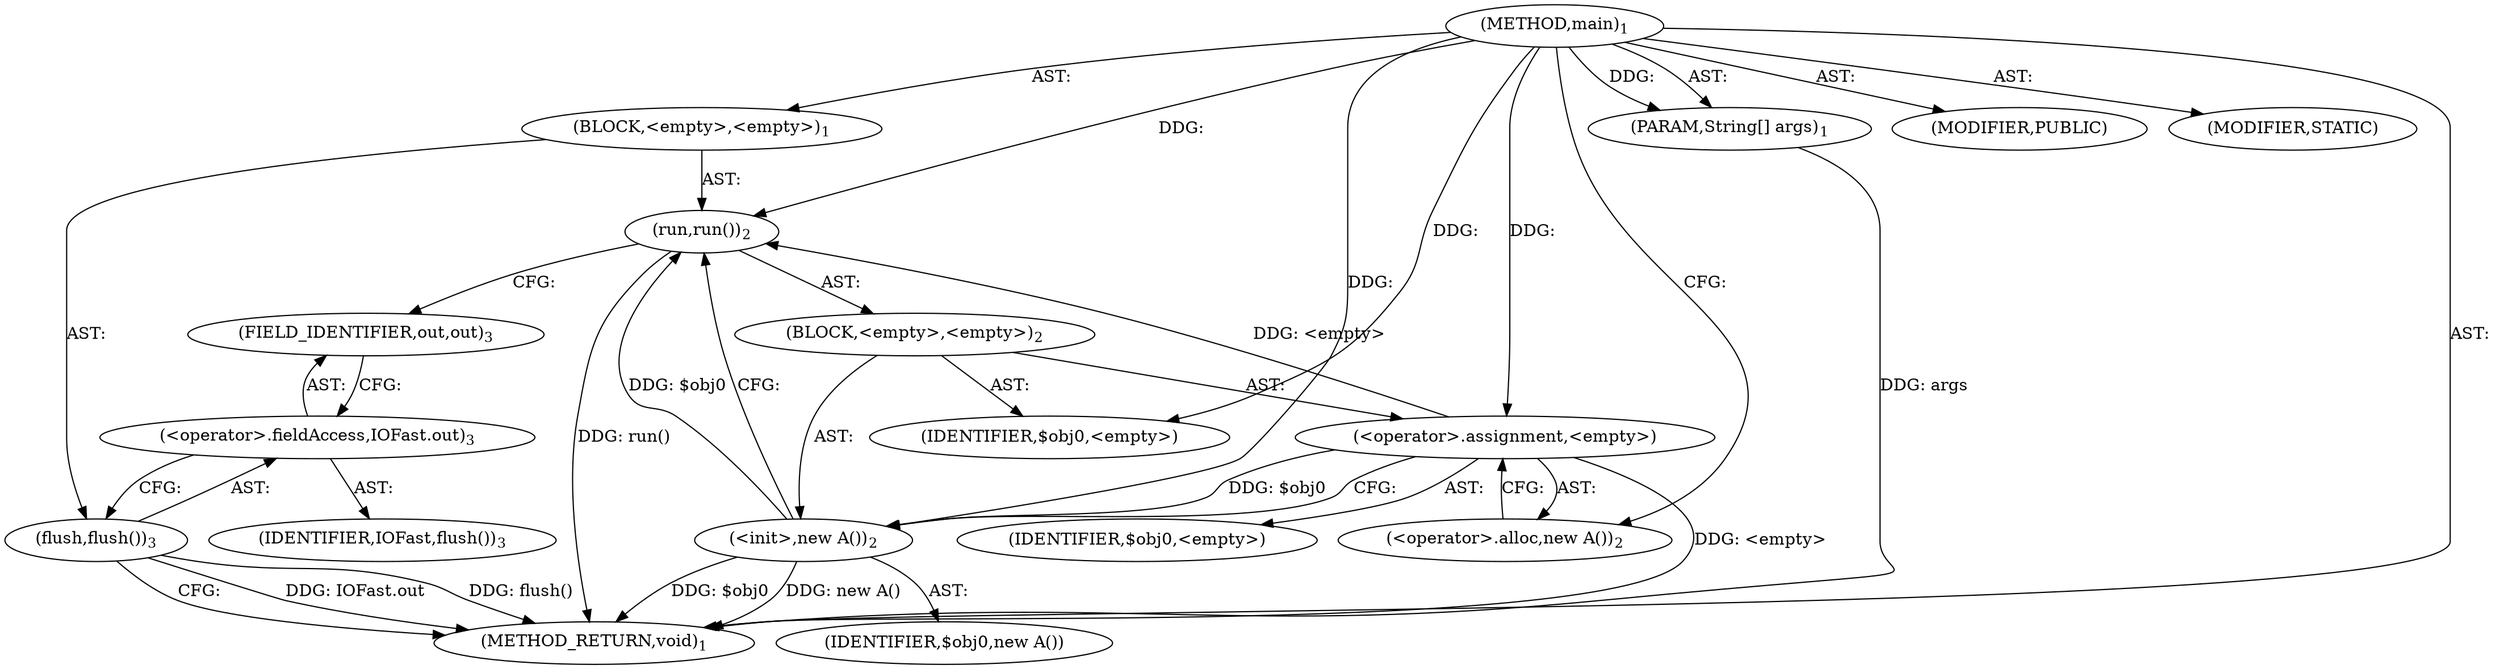 digraph "main" {  
"17" [label = <(METHOD,main)<SUB>1</SUB>> ]
"18" [label = <(PARAM,String[] args)<SUB>1</SUB>> ]
"19" [label = <(BLOCK,&lt;empty&gt;,&lt;empty&gt;)<SUB>1</SUB>> ]
"20" [label = <(run,run())<SUB>2</SUB>> ]
"21" [label = <(BLOCK,&lt;empty&gt;,&lt;empty&gt;)<SUB>2</SUB>> ]
"22" [label = <(&lt;operator&gt;.assignment,&lt;empty&gt;)> ]
"23" [label = <(IDENTIFIER,$obj0,&lt;empty&gt;)> ]
"24" [label = <(&lt;operator&gt;.alloc,new A())<SUB>2</SUB>> ]
"25" [label = <(&lt;init&gt;,new A())<SUB>2</SUB>> ]
"26" [label = <(IDENTIFIER,$obj0,new A())> ]
"27" [label = <(IDENTIFIER,$obj0,&lt;empty&gt;)> ]
"28" [label = <(flush,flush())<SUB>3</SUB>> ]
"29" [label = <(&lt;operator&gt;.fieldAccess,IOFast.out)<SUB>3</SUB>> ]
"30" [label = <(IDENTIFIER,IOFast,flush())<SUB>3</SUB>> ]
"31" [label = <(FIELD_IDENTIFIER,out,out)<SUB>3</SUB>> ]
"32" [label = <(MODIFIER,PUBLIC)> ]
"33" [label = <(MODIFIER,STATIC)> ]
"34" [label = <(METHOD_RETURN,void)<SUB>1</SUB>> ]
  "17" -> "18"  [ label = "AST: "] 
  "17" -> "19"  [ label = "AST: "] 
  "17" -> "32"  [ label = "AST: "] 
  "17" -> "33"  [ label = "AST: "] 
  "17" -> "34"  [ label = "AST: "] 
  "19" -> "20"  [ label = "AST: "] 
  "19" -> "28"  [ label = "AST: "] 
  "20" -> "21"  [ label = "AST: "] 
  "21" -> "22"  [ label = "AST: "] 
  "21" -> "25"  [ label = "AST: "] 
  "21" -> "27"  [ label = "AST: "] 
  "22" -> "23"  [ label = "AST: "] 
  "22" -> "24"  [ label = "AST: "] 
  "25" -> "26"  [ label = "AST: "] 
  "28" -> "29"  [ label = "AST: "] 
  "29" -> "30"  [ label = "AST: "] 
  "29" -> "31"  [ label = "AST: "] 
  "20" -> "31"  [ label = "CFG: "] 
  "28" -> "34"  [ label = "CFG: "] 
  "29" -> "28"  [ label = "CFG: "] 
  "22" -> "25"  [ label = "CFG: "] 
  "25" -> "20"  [ label = "CFG: "] 
  "31" -> "29"  [ label = "CFG: "] 
  "24" -> "22"  [ label = "CFG: "] 
  "17" -> "24"  [ label = "CFG: "] 
  "18" -> "34"  [ label = "DDG: args"] 
  "22" -> "34"  [ label = "DDG: &lt;empty&gt;"] 
  "25" -> "34"  [ label = "DDG: $obj0"] 
  "25" -> "34"  [ label = "DDG: new A()"] 
  "20" -> "34"  [ label = "DDG: run()"] 
  "28" -> "34"  [ label = "DDG: IOFast.out"] 
  "28" -> "34"  [ label = "DDG: flush()"] 
  "17" -> "18"  [ label = "DDG: "] 
  "22" -> "20"  [ label = "DDG: &lt;empty&gt;"] 
  "25" -> "20"  [ label = "DDG: $obj0"] 
  "17" -> "20"  [ label = "DDG: "] 
  "17" -> "22"  [ label = "DDG: "] 
  "17" -> "27"  [ label = "DDG: "] 
  "22" -> "25"  [ label = "DDG: $obj0"] 
  "17" -> "25"  [ label = "DDG: "] 
}

